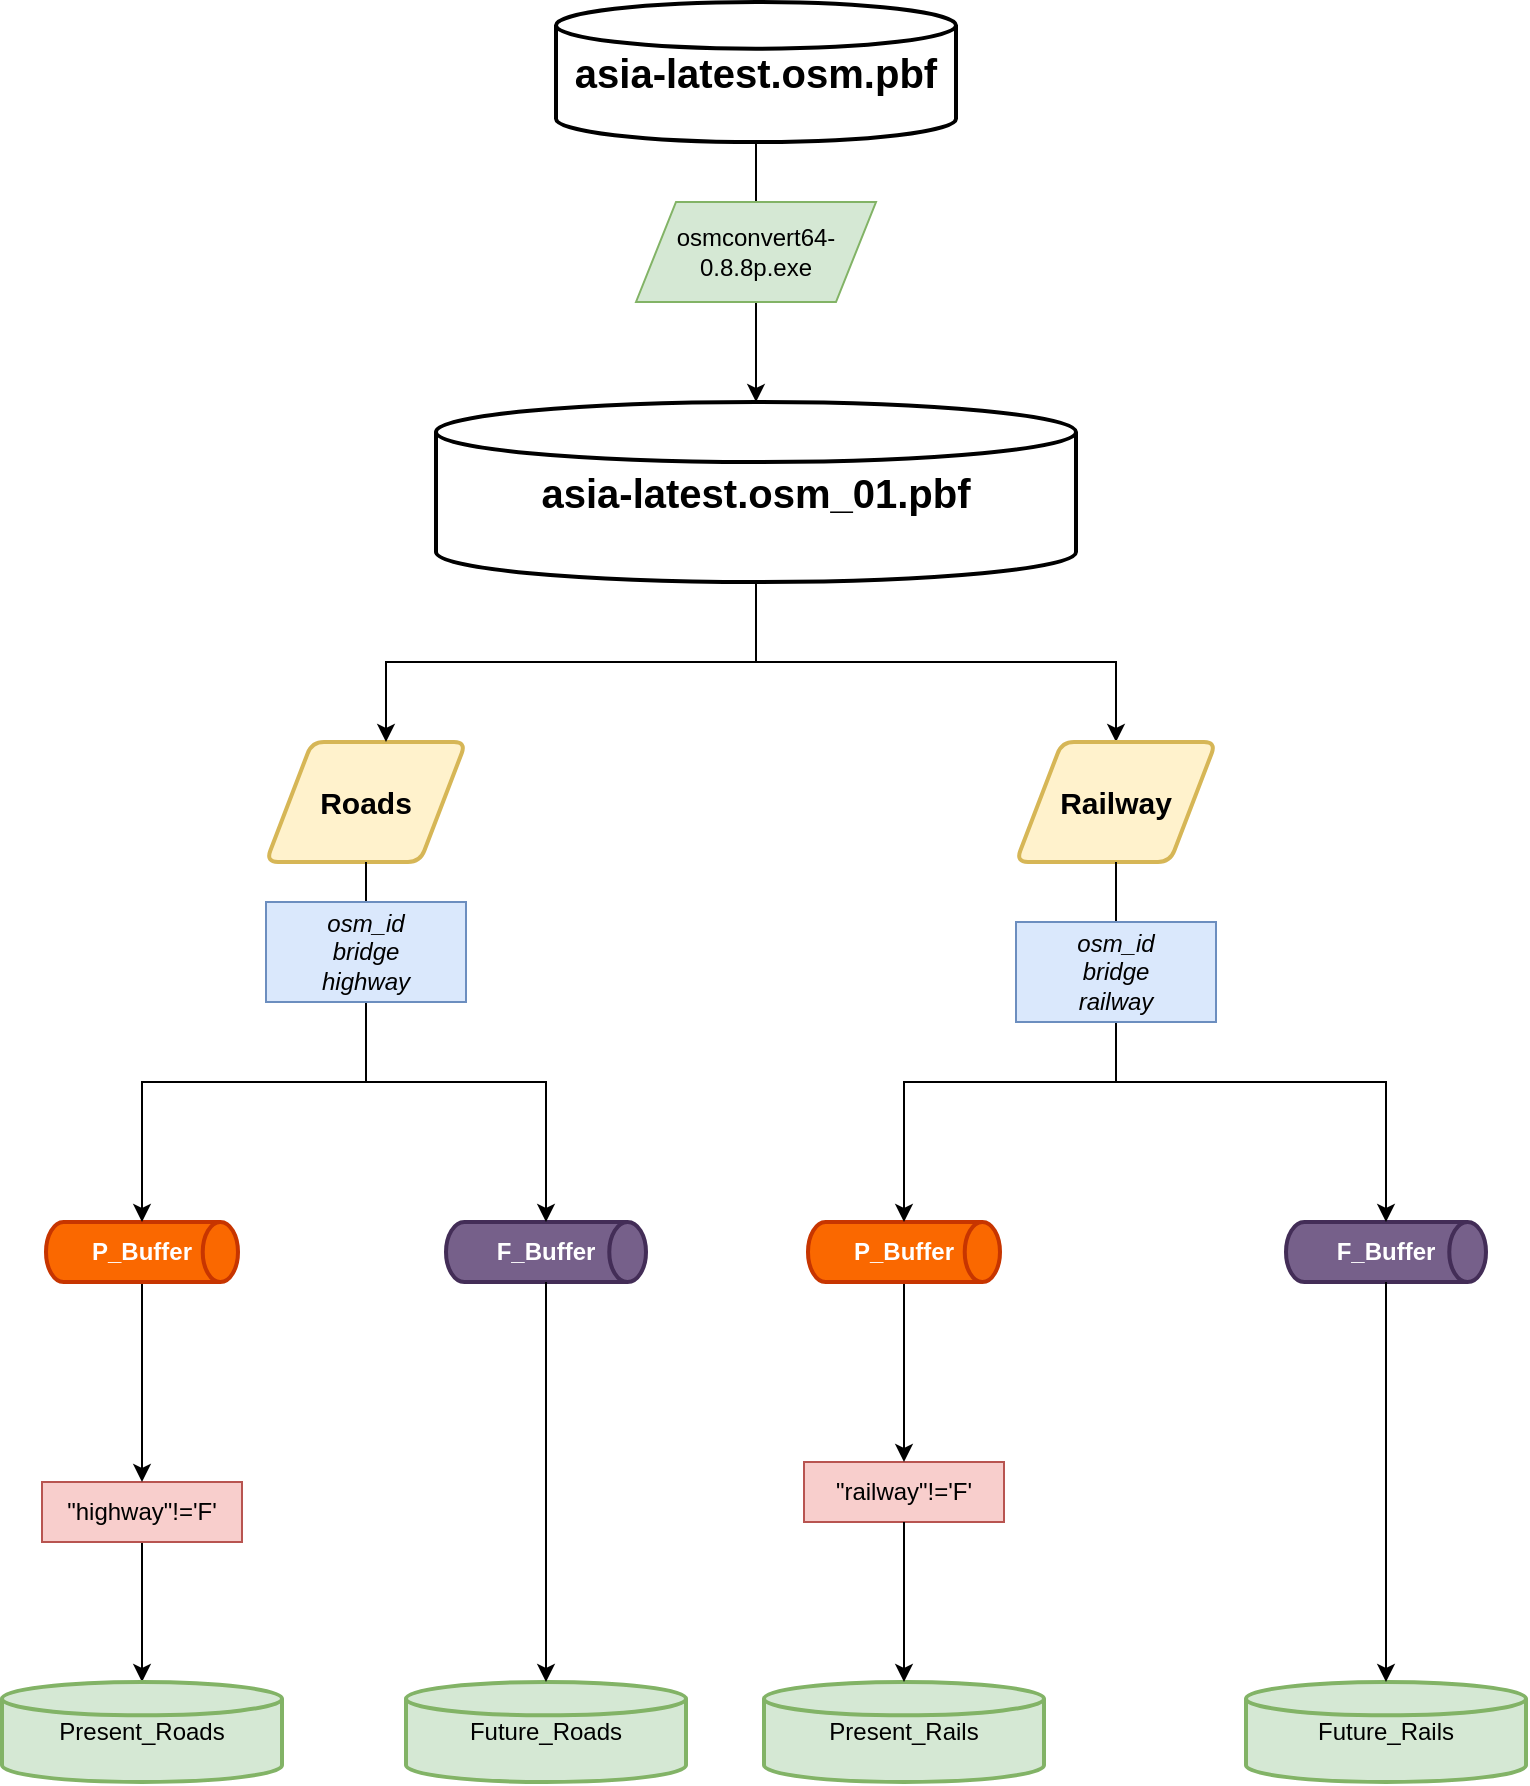 <mxfile version="26.0.16">
  <diagram name="第 1 页" id="PRK_khNogwvU180XUK6u">
    <mxGraphModel dx="989" dy="532" grid="1" gridSize="10" guides="1" tooltips="1" connect="1" arrows="1" fold="1" page="1" pageScale="1" pageWidth="1169" pageHeight="1654" math="0" shadow="0">
      <root>
        <mxCell id="0" />
        <mxCell id="1" parent="0" />
        <mxCell id="56wWmqGhiEMz0oBVw_xG-6" value="&lt;span style=&quot;font-size: 20px; font-weight: 700;&quot;&gt;asia-latest.osm.pbf&lt;/span&gt;" style="strokeWidth=2;html=1;shape=mxgraph.flowchart.database;whiteSpace=wrap;" vertex="1" parent="1">
          <mxGeometry x="545" y="80" width="200" height="70" as="geometry" />
        </mxCell>
        <mxCell id="56wWmqGhiEMz0oBVw_xG-33" style="edgeStyle=orthogonalEdgeStyle;rounded=0;orthogonalLoop=1;jettySize=auto;html=1;entryX=0.5;entryY=0;entryDx=0;entryDy=0;" edge="1" parent="1" source="56wWmqGhiEMz0oBVw_xG-8" target="56wWmqGhiEMz0oBVw_xG-13">
          <mxGeometry relative="1" as="geometry" />
        </mxCell>
        <mxCell id="56wWmqGhiEMz0oBVw_xG-8" value="&lt;span style=&quot;font-size: 20px; font-weight: 700;&quot;&gt;asia-latest.osm_01.pbf&lt;/span&gt;" style="strokeWidth=2;html=1;shape=mxgraph.flowchart.database;whiteSpace=wrap;" vertex="1" parent="1">
          <mxGeometry x="485" y="280" width="320" height="90" as="geometry" />
        </mxCell>
        <mxCell id="56wWmqGhiEMz0oBVw_xG-11" style="edgeStyle=orthogonalEdgeStyle;rounded=0;orthogonalLoop=1;jettySize=auto;html=1;entryX=0.5;entryY=0;entryDx=0;entryDy=0;entryPerimeter=0;" edge="1" parent="1" source="56wWmqGhiEMz0oBVw_xG-6" target="56wWmqGhiEMz0oBVw_xG-8">
          <mxGeometry relative="1" as="geometry" />
        </mxCell>
        <mxCell id="56wWmqGhiEMz0oBVw_xG-5" value="osmconvert64-0.8.8p.exe" style="shape=parallelogram;perimeter=parallelogramPerimeter;whiteSpace=wrap;html=1;fixedSize=1;fillColor=#d5e8d4;strokeColor=#82b366;" vertex="1" parent="1">
          <mxGeometry x="585" y="180" width="120" height="50" as="geometry" />
        </mxCell>
        <mxCell id="56wWmqGhiEMz0oBVw_xG-12" value="Roads" style="shape=parallelogram;html=1;strokeWidth=2;perimeter=parallelogramPerimeter;whiteSpace=wrap;rounded=1;arcSize=12;size=0.23;fontSize=15;fontStyle=1;fillColor=#fff2cc;strokeColor=#d6b656;" vertex="1" parent="1">
          <mxGeometry x="400" y="450" width="100" height="60" as="geometry" />
        </mxCell>
        <mxCell id="56wWmqGhiEMz0oBVw_xG-13" value="Railway" style="shape=parallelogram;html=1;strokeWidth=2;perimeter=parallelogramPerimeter;whiteSpace=wrap;rounded=1;arcSize=12;size=0.23;fontSize=15;fontStyle=1;fillColor=#fff2cc;strokeColor=#d6b656;" vertex="1" parent="1">
          <mxGeometry x="775" y="450" width="100" height="60" as="geometry" />
        </mxCell>
        <mxCell id="56wWmqGhiEMz0oBVw_xG-17" value="&quot;railway&quot;!=&#39;F&#39;" style="rounded=0;whiteSpace=wrap;html=1;fontStyle=0;spacing=2;fillColor=#f8cecc;strokeColor=#b85450;" vertex="1" parent="1">
          <mxGeometry x="669" y="810" width="100" height="30" as="geometry" />
        </mxCell>
        <mxCell id="56wWmqGhiEMz0oBVw_xG-25" style="edgeStyle=orthogonalEdgeStyle;rounded=0;orthogonalLoop=1;jettySize=auto;html=1;" edge="1" parent="1" source="56wWmqGhiEMz0oBVw_xG-19" target="56wWmqGhiEMz0oBVw_xG-20">
          <mxGeometry relative="1" as="geometry" />
        </mxCell>
        <mxCell id="56wWmqGhiEMz0oBVw_xG-19" value="&quot;highway&quot;!=&#39;F&#39;" style="rounded=0;whiteSpace=wrap;html=1;fontStyle=0;spacing=2;fillColor=#f8cecc;strokeColor=#b85450;" vertex="1" parent="1">
          <mxGeometry x="288" y="820" width="100" height="30" as="geometry" />
        </mxCell>
        <mxCell id="56wWmqGhiEMz0oBVw_xG-20" value="Present_Roads" style="strokeWidth=2;html=1;shape=mxgraph.flowchart.database;whiteSpace=wrap;fillColor=#d5e8d4;strokeColor=#82b366;" vertex="1" parent="1">
          <mxGeometry x="268" y="920" width="140" height="50" as="geometry" />
        </mxCell>
        <mxCell id="56wWmqGhiEMz0oBVw_xG-21" value="Present_Rails" style="strokeWidth=2;html=1;shape=mxgraph.flowchart.database;whiteSpace=wrap;fillColor=#d5e8d4;strokeColor=#82b366;" vertex="1" parent="1">
          <mxGeometry x="649" y="920" width="140" height="50" as="geometry" />
        </mxCell>
        <mxCell id="56wWmqGhiEMz0oBVw_xG-22" value="Future_Roads" style="strokeWidth=2;html=1;shape=mxgraph.flowchart.database;whiteSpace=wrap;fillColor=#d5e8d4;strokeColor=#82b366;" vertex="1" parent="1">
          <mxGeometry x="470" y="920" width="140" height="50" as="geometry" />
        </mxCell>
        <mxCell id="56wWmqGhiEMz0oBVw_xG-23" value="Future_Rails" style="strokeWidth=2;html=1;shape=mxgraph.flowchart.database;whiteSpace=wrap;fillColor=#d5e8d4;strokeColor=#82b366;" vertex="1" parent="1">
          <mxGeometry x="890" y="920" width="140" height="50" as="geometry" />
        </mxCell>
        <mxCell id="56wWmqGhiEMz0oBVw_xG-28" style="edgeStyle=orthogonalEdgeStyle;rounded=0;orthogonalLoop=1;jettySize=auto;html=1;entryX=0.5;entryY=0;entryDx=0;entryDy=0;entryPerimeter=0;" edge="1" parent="1" source="56wWmqGhiEMz0oBVw_xG-17" target="56wWmqGhiEMz0oBVw_xG-21">
          <mxGeometry relative="1" as="geometry" />
        </mxCell>
        <mxCell id="56wWmqGhiEMz0oBVw_xG-32" style="edgeStyle=orthogonalEdgeStyle;rounded=0;orthogonalLoop=1;jettySize=auto;html=1;entryX=0.6;entryY=0;entryDx=0;entryDy=0;entryPerimeter=0;" edge="1" parent="1" source="56wWmqGhiEMz0oBVw_xG-8" target="56wWmqGhiEMz0oBVw_xG-12">
          <mxGeometry relative="1" as="geometry" />
        </mxCell>
        <mxCell id="56wWmqGhiEMz0oBVw_xG-34" value="F_Buffer" style="strokeWidth=2;html=1;shape=mxgraph.flowchart.direct_data;whiteSpace=wrap;fillColor=#76608a;strokeColor=#432D57;fontColor=#ffffff;fontStyle=1" vertex="1" parent="1">
          <mxGeometry x="490" y="690" width="100" height="30" as="geometry" />
        </mxCell>
        <mxCell id="56wWmqGhiEMz0oBVw_xG-40" style="edgeStyle=orthogonalEdgeStyle;rounded=0;orthogonalLoop=1;jettySize=auto;html=1;exitX=0.5;exitY=1;exitDx=0;exitDy=0;exitPerimeter=0;" edge="1" parent="1" source="56wWmqGhiEMz0oBVw_xG-35" target="56wWmqGhiEMz0oBVw_xG-19">
          <mxGeometry relative="1" as="geometry" />
        </mxCell>
        <mxCell id="56wWmqGhiEMz0oBVw_xG-35" value="P_Buffer" style="strokeWidth=2;html=1;shape=mxgraph.flowchart.direct_data;whiteSpace=wrap;fillColor=#fa6800;strokeColor=#C73500;fontColor=#FFFFFF;fontStyle=1" vertex="1" parent="1">
          <mxGeometry x="290" y="690" width="96" height="30" as="geometry" />
        </mxCell>
        <mxCell id="56wWmqGhiEMz0oBVw_xG-39" style="edgeStyle=orthogonalEdgeStyle;rounded=0;orthogonalLoop=1;jettySize=auto;html=1;entryX=0.5;entryY=0;entryDx=0;entryDy=0;entryPerimeter=0;" edge="1" parent="1" source="56wWmqGhiEMz0oBVw_xG-12" target="56wWmqGhiEMz0oBVw_xG-35">
          <mxGeometry relative="1" as="geometry">
            <Array as="points">
              <mxPoint x="450" y="620" />
              <mxPoint x="338" y="620" />
            </Array>
          </mxGeometry>
        </mxCell>
        <mxCell id="56wWmqGhiEMz0oBVw_xG-42" style="edgeStyle=orthogonalEdgeStyle;rounded=0;orthogonalLoop=1;jettySize=auto;html=1;entryX=0.5;entryY=0;entryDx=0;entryDy=0;entryPerimeter=0;" edge="1" parent="1" source="56wWmqGhiEMz0oBVw_xG-12" target="56wWmqGhiEMz0oBVw_xG-34">
          <mxGeometry relative="1" as="geometry">
            <Array as="points">
              <mxPoint x="450" y="620" />
              <mxPoint x="540" y="620" />
            </Array>
          </mxGeometry>
        </mxCell>
        <mxCell id="56wWmqGhiEMz0oBVw_xG-14" value="osm_id&lt;div&gt;bridge&lt;/div&gt;&lt;div&gt;highway&lt;/div&gt;" style="rounded=0;whiteSpace=wrap;html=1;fontStyle=2;spacing=2;fillColor=#dae8fc;strokeColor=#6c8ebf;" vertex="1" parent="1">
          <mxGeometry x="400" y="530" width="100" height="50" as="geometry" />
        </mxCell>
        <mxCell id="56wWmqGhiEMz0oBVw_xG-43" style="edgeStyle=orthogonalEdgeStyle;rounded=0;orthogonalLoop=1;jettySize=auto;html=1;entryX=0.5;entryY=0;entryDx=0;entryDy=0;entryPerimeter=0;" edge="1" parent="1" source="56wWmqGhiEMz0oBVw_xG-34" target="56wWmqGhiEMz0oBVw_xG-22">
          <mxGeometry relative="1" as="geometry">
            <Array as="points">
              <mxPoint x="540" y="760" />
              <mxPoint x="540" y="760" />
            </Array>
          </mxGeometry>
        </mxCell>
        <mxCell id="56wWmqGhiEMz0oBVw_xG-44" value="F_Buffer" style="strokeWidth=2;html=1;shape=mxgraph.flowchart.direct_data;whiteSpace=wrap;fillColor=#76608a;strokeColor=#432D57;fontColor=#ffffff;fontStyle=1" vertex="1" parent="1">
          <mxGeometry x="910" y="690" width="100" height="30" as="geometry" />
        </mxCell>
        <mxCell id="56wWmqGhiEMz0oBVw_xG-48" style="edgeStyle=orthogonalEdgeStyle;rounded=0;orthogonalLoop=1;jettySize=auto;html=1;" edge="1" parent="1" source="56wWmqGhiEMz0oBVw_xG-45" target="56wWmqGhiEMz0oBVw_xG-17">
          <mxGeometry relative="1" as="geometry" />
        </mxCell>
        <mxCell id="56wWmqGhiEMz0oBVw_xG-45" value="P_Buffer" style="strokeWidth=2;html=1;shape=mxgraph.flowchart.direct_data;whiteSpace=wrap;fillColor=#fa6800;strokeColor=#C73500;fontColor=#FFFFFF;fontStyle=1" vertex="1" parent="1">
          <mxGeometry x="671" y="690" width="96" height="30" as="geometry" />
        </mxCell>
        <mxCell id="56wWmqGhiEMz0oBVw_xG-46" style="edgeStyle=orthogonalEdgeStyle;rounded=0;orthogonalLoop=1;jettySize=auto;html=1;entryX=0.5;entryY=0;entryDx=0;entryDy=0;entryPerimeter=0;" edge="1" parent="1" source="56wWmqGhiEMz0oBVw_xG-13" target="56wWmqGhiEMz0oBVw_xG-45">
          <mxGeometry relative="1" as="geometry">
            <Array as="points">
              <mxPoint x="825" y="620" />
              <mxPoint x="719" y="620" />
            </Array>
          </mxGeometry>
        </mxCell>
        <mxCell id="56wWmqGhiEMz0oBVw_xG-47" style="edgeStyle=orthogonalEdgeStyle;rounded=0;orthogonalLoop=1;jettySize=auto;html=1;entryX=0.5;entryY=0;entryDx=0;entryDy=0;entryPerimeter=0;" edge="1" parent="1" source="56wWmqGhiEMz0oBVw_xG-13" target="56wWmqGhiEMz0oBVw_xG-44">
          <mxGeometry relative="1" as="geometry">
            <Array as="points">
              <mxPoint x="825" y="620" />
              <mxPoint x="960" y="620" />
            </Array>
          </mxGeometry>
        </mxCell>
        <mxCell id="56wWmqGhiEMz0oBVw_xG-15" value="osm_id&lt;div&gt;bridge&lt;/div&gt;&lt;div&gt;railway&lt;/div&gt;" style="rounded=0;whiteSpace=wrap;html=1;fontStyle=2;spacing=2;fillColor=#dae8fc;strokeColor=#6c8ebf;" vertex="1" parent="1">
          <mxGeometry x="775" y="540" width="100" height="50" as="geometry" />
        </mxCell>
        <mxCell id="56wWmqGhiEMz0oBVw_xG-49" style="edgeStyle=orthogonalEdgeStyle;rounded=0;orthogonalLoop=1;jettySize=auto;html=1;entryX=0.5;entryY=0;entryDx=0;entryDy=0;entryPerimeter=0;" edge="1" parent="1" source="56wWmqGhiEMz0oBVw_xG-44" target="56wWmqGhiEMz0oBVw_xG-23">
          <mxGeometry relative="1" as="geometry" />
        </mxCell>
      </root>
    </mxGraphModel>
  </diagram>
</mxfile>
